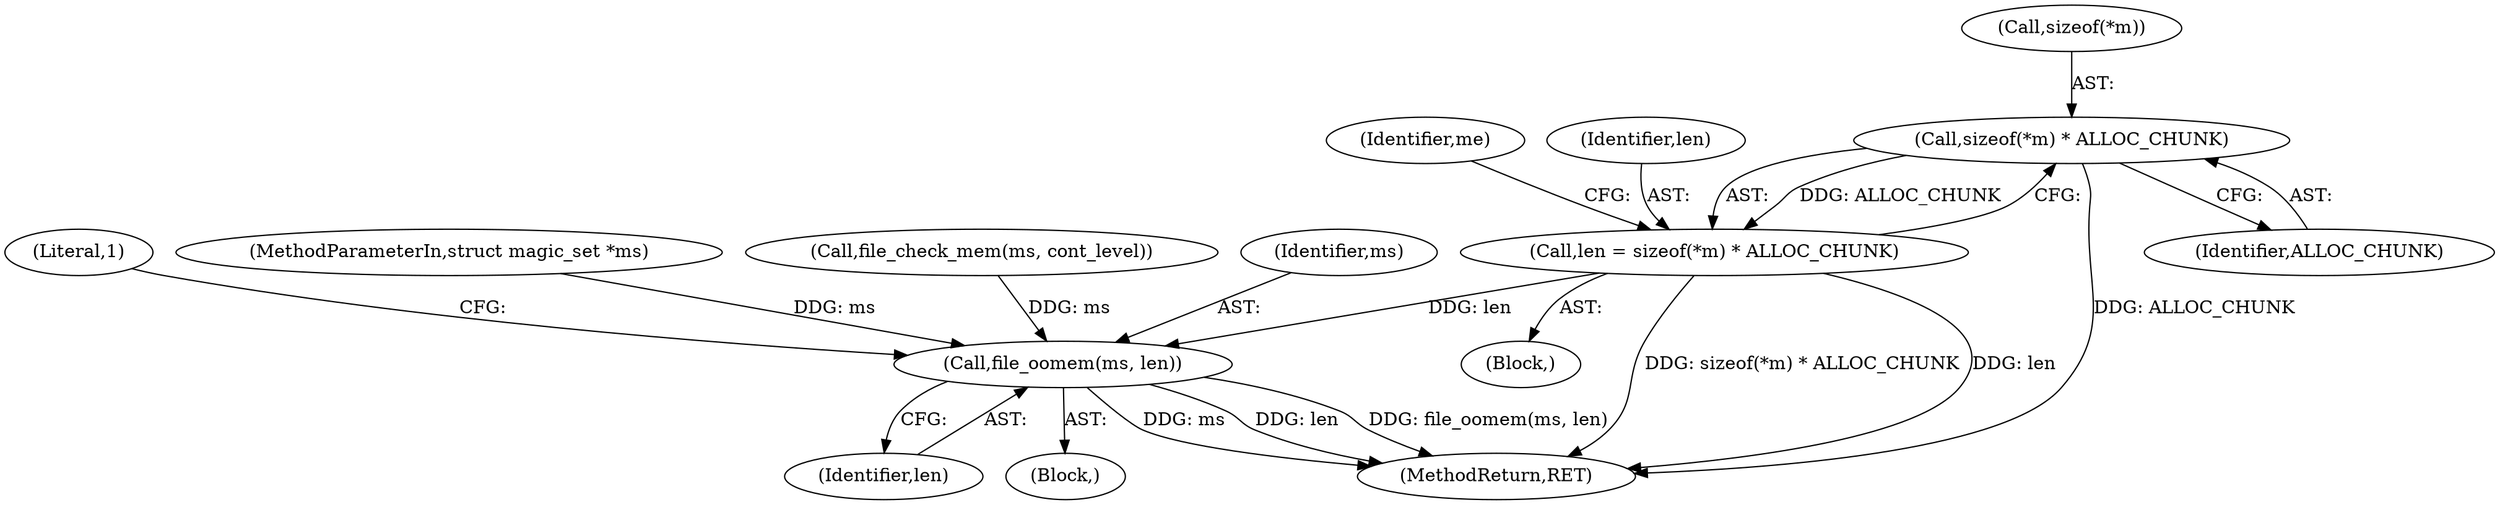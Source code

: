 digraph "0_file_4a284c89d6ef11aca34da65da7d673050a5ea320@API" {
"1000321" [label="(Call,sizeof(*m) * ALLOC_CHUNK)"];
"1000319" [label="(Call,len = sizeof(*m) * ALLOC_CHUNK)"];
"1000335" [label="(Call,file_oomem(ms, len))"];
"1000340" [label="(Literal,1)"];
"1000329" [label="(Identifier,me)"];
"1000321" [label="(Call,sizeof(*m) * ALLOC_CHUNK)"];
"1000130" [label="(MethodParameterIn,struct magic_set *ms)"];
"1000337" [label="(Identifier,len)"];
"1000319" [label="(Call,len = sizeof(*m) * ALLOC_CHUNK)"];
"1000173" [label="(Call,file_check_mem(ms, cont_level))"];
"1000320" [label="(Identifier,len)"];
"1000317" [label="(Block,)"];
"1000322" [label="(Call,sizeof(*m))"];
"1000334" [label="(Block,)"];
"1001537" [label="(MethodReturn,RET)"];
"1000335" [label="(Call,file_oomem(ms, len))"];
"1000336" [label="(Identifier,ms)"];
"1000325" [label="(Identifier,ALLOC_CHUNK)"];
"1000321" -> "1000319"  [label="AST: "];
"1000321" -> "1000325"  [label="CFG: "];
"1000322" -> "1000321"  [label="AST: "];
"1000325" -> "1000321"  [label="AST: "];
"1000319" -> "1000321"  [label="CFG: "];
"1000321" -> "1001537"  [label="DDG: ALLOC_CHUNK"];
"1000321" -> "1000319"  [label="DDG: ALLOC_CHUNK"];
"1000319" -> "1000317"  [label="AST: "];
"1000320" -> "1000319"  [label="AST: "];
"1000329" -> "1000319"  [label="CFG: "];
"1000319" -> "1001537"  [label="DDG: sizeof(*m) * ALLOC_CHUNK"];
"1000319" -> "1001537"  [label="DDG: len"];
"1000319" -> "1000335"  [label="DDG: len"];
"1000335" -> "1000334"  [label="AST: "];
"1000335" -> "1000337"  [label="CFG: "];
"1000336" -> "1000335"  [label="AST: "];
"1000337" -> "1000335"  [label="AST: "];
"1000340" -> "1000335"  [label="CFG: "];
"1000335" -> "1001537"  [label="DDG: ms"];
"1000335" -> "1001537"  [label="DDG: len"];
"1000335" -> "1001537"  [label="DDG: file_oomem(ms, len)"];
"1000173" -> "1000335"  [label="DDG: ms"];
"1000130" -> "1000335"  [label="DDG: ms"];
}
